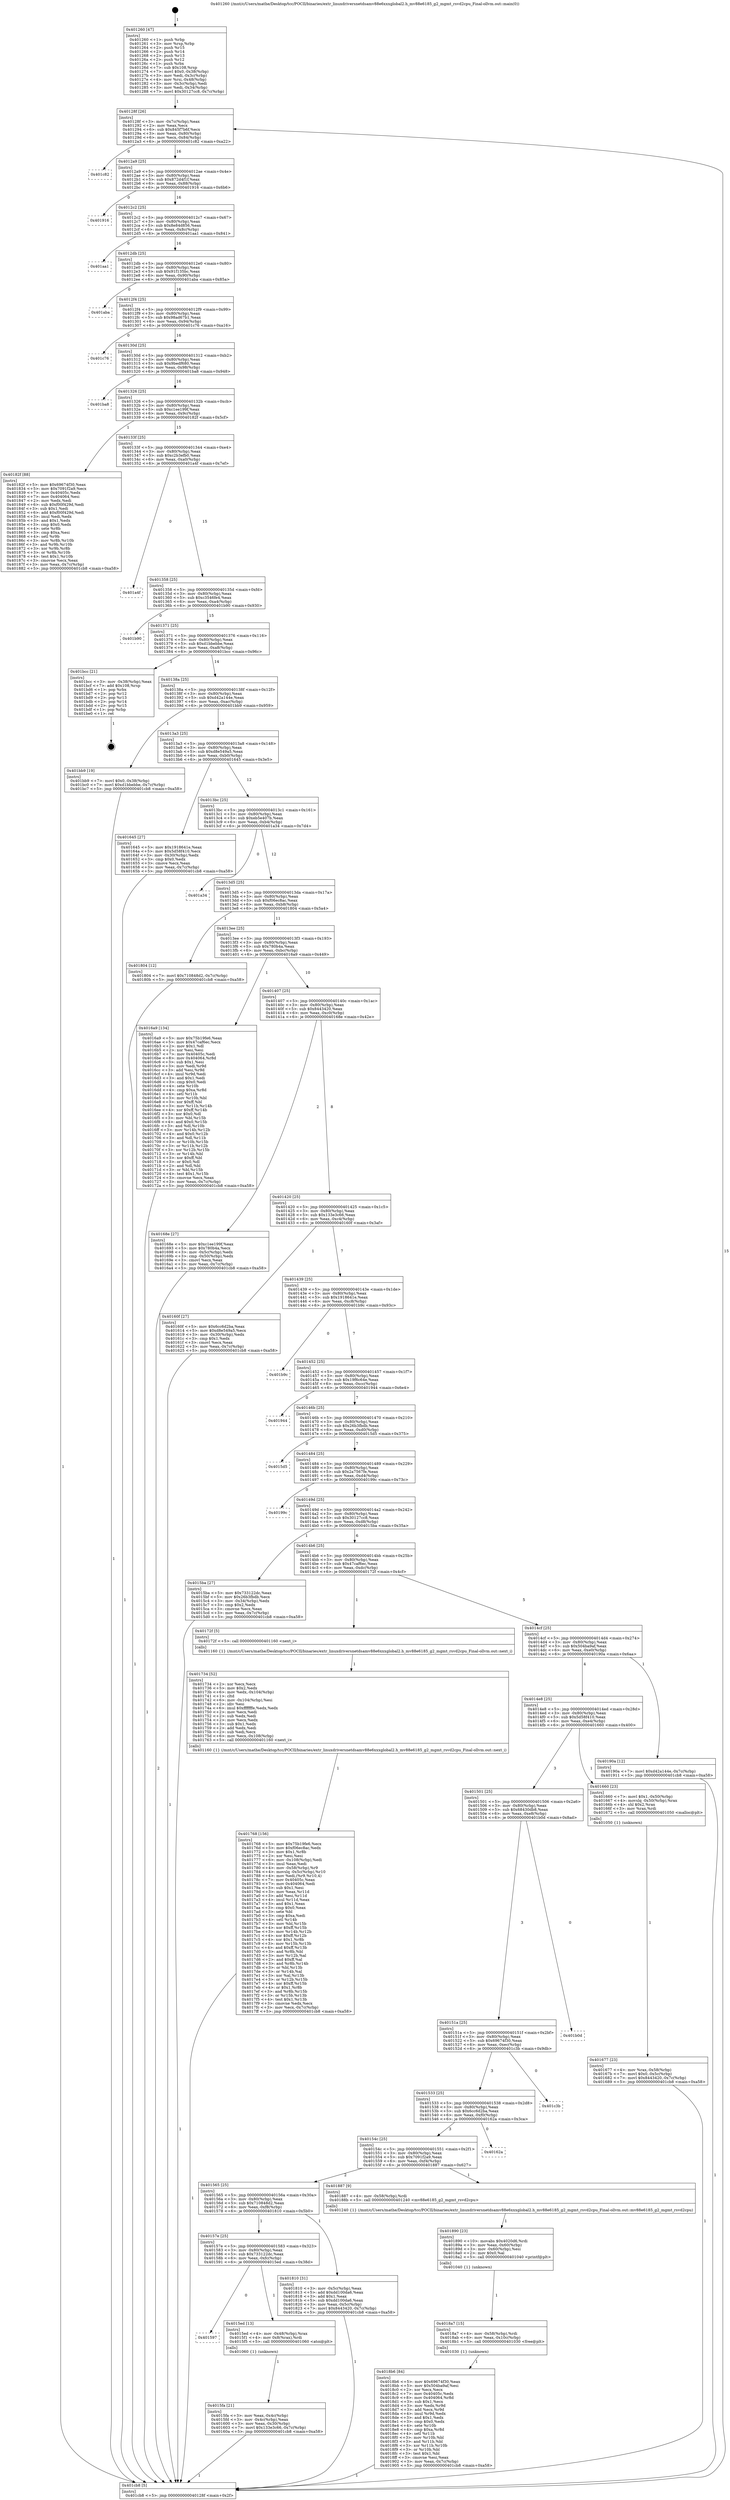 digraph "0x401260" {
  label = "0x401260 (/mnt/c/Users/mathe/Desktop/tcc/POCII/binaries/extr_linuxdriversnetdsamv88e6xxxglobal2.h_mv88e6185_g2_mgmt_rsvd2cpu_Final-ollvm.out::main(0))"
  labelloc = "t"
  node[shape=record]

  Entry [label="",width=0.3,height=0.3,shape=circle,fillcolor=black,style=filled]
  "0x40128f" [label="{
     0x40128f [26]\l
     | [instrs]\l
     &nbsp;&nbsp;0x40128f \<+3\>: mov -0x7c(%rbp),%eax\l
     &nbsp;&nbsp;0x401292 \<+2\>: mov %eax,%ecx\l
     &nbsp;&nbsp;0x401294 \<+6\>: sub $0x845f7b6f,%ecx\l
     &nbsp;&nbsp;0x40129a \<+3\>: mov %eax,-0x80(%rbp)\l
     &nbsp;&nbsp;0x40129d \<+6\>: mov %ecx,-0x84(%rbp)\l
     &nbsp;&nbsp;0x4012a3 \<+6\>: je 0000000000401c82 \<main+0xa22\>\l
  }"]
  "0x401c82" [label="{
     0x401c82\l
  }", style=dashed]
  "0x4012a9" [label="{
     0x4012a9 [25]\l
     | [instrs]\l
     &nbsp;&nbsp;0x4012a9 \<+5\>: jmp 00000000004012ae \<main+0x4e\>\l
     &nbsp;&nbsp;0x4012ae \<+3\>: mov -0x80(%rbp),%eax\l
     &nbsp;&nbsp;0x4012b1 \<+5\>: sub $0x872d4f1f,%eax\l
     &nbsp;&nbsp;0x4012b6 \<+6\>: mov %eax,-0x88(%rbp)\l
     &nbsp;&nbsp;0x4012bc \<+6\>: je 0000000000401916 \<main+0x6b6\>\l
  }"]
  Exit [label="",width=0.3,height=0.3,shape=circle,fillcolor=black,style=filled,peripheries=2]
  "0x401916" [label="{
     0x401916\l
  }", style=dashed]
  "0x4012c2" [label="{
     0x4012c2 [25]\l
     | [instrs]\l
     &nbsp;&nbsp;0x4012c2 \<+5\>: jmp 00000000004012c7 \<main+0x67\>\l
     &nbsp;&nbsp;0x4012c7 \<+3\>: mov -0x80(%rbp),%eax\l
     &nbsp;&nbsp;0x4012ca \<+5\>: sub $0x8e84d856,%eax\l
     &nbsp;&nbsp;0x4012cf \<+6\>: mov %eax,-0x8c(%rbp)\l
     &nbsp;&nbsp;0x4012d5 \<+6\>: je 0000000000401aa1 \<main+0x841\>\l
  }"]
  "0x4018b6" [label="{
     0x4018b6 [84]\l
     | [instrs]\l
     &nbsp;&nbsp;0x4018b6 \<+5\>: mov $0x69674f30,%eax\l
     &nbsp;&nbsp;0x4018bb \<+5\>: mov $0x504ba9af,%esi\l
     &nbsp;&nbsp;0x4018c0 \<+2\>: xor %ecx,%ecx\l
     &nbsp;&nbsp;0x4018c2 \<+7\>: mov 0x40405c,%edx\l
     &nbsp;&nbsp;0x4018c9 \<+8\>: mov 0x404064,%r8d\l
     &nbsp;&nbsp;0x4018d1 \<+3\>: sub $0x1,%ecx\l
     &nbsp;&nbsp;0x4018d4 \<+3\>: mov %edx,%r9d\l
     &nbsp;&nbsp;0x4018d7 \<+3\>: add %ecx,%r9d\l
     &nbsp;&nbsp;0x4018da \<+4\>: imul %r9d,%edx\l
     &nbsp;&nbsp;0x4018de \<+3\>: and $0x1,%edx\l
     &nbsp;&nbsp;0x4018e1 \<+3\>: cmp $0x0,%edx\l
     &nbsp;&nbsp;0x4018e4 \<+4\>: sete %r10b\l
     &nbsp;&nbsp;0x4018e8 \<+4\>: cmp $0xa,%r8d\l
     &nbsp;&nbsp;0x4018ec \<+4\>: setl %r11b\l
     &nbsp;&nbsp;0x4018f0 \<+3\>: mov %r10b,%bl\l
     &nbsp;&nbsp;0x4018f3 \<+3\>: and %r11b,%bl\l
     &nbsp;&nbsp;0x4018f6 \<+3\>: xor %r11b,%r10b\l
     &nbsp;&nbsp;0x4018f9 \<+3\>: or %r10b,%bl\l
     &nbsp;&nbsp;0x4018fc \<+3\>: test $0x1,%bl\l
     &nbsp;&nbsp;0x4018ff \<+3\>: cmovne %esi,%eax\l
     &nbsp;&nbsp;0x401902 \<+3\>: mov %eax,-0x7c(%rbp)\l
     &nbsp;&nbsp;0x401905 \<+5\>: jmp 0000000000401cb8 \<main+0xa58\>\l
  }"]
  "0x401aa1" [label="{
     0x401aa1\l
  }", style=dashed]
  "0x4012db" [label="{
     0x4012db [25]\l
     | [instrs]\l
     &nbsp;&nbsp;0x4012db \<+5\>: jmp 00000000004012e0 \<main+0x80\>\l
     &nbsp;&nbsp;0x4012e0 \<+3\>: mov -0x80(%rbp),%eax\l
     &nbsp;&nbsp;0x4012e3 \<+5\>: sub $0x91f135bc,%eax\l
     &nbsp;&nbsp;0x4012e8 \<+6\>: mov %eax,-0x90(%rbp)\l
     &nbsp;&nbsp;0x4012ee \<+6\>: je 0000000000401aba \<main+0x85a\>\l
  }"]
  "0x4018a7" [label="{
     0x4018a7 [15]\l
     | [instrs]\l
     &nbsp;&nbsp;0x4018a7 \<+4\>: mov -0x58(%rbp),%rdi\l
     &nbsp;&nbsp;0x4018ab \<+6\>: mov %eax,-0x10c(%rbp)\l
     &nbsp;&nbsp;0x4018b1 \<+5\>: call 0000000000401030 \<free@plt\>\l
     | [calls]\l
     &nbsp;&nbsp;0x401030 \{1\} (unknown)\l
  }"]
  "0x401aba" [label="{
     0x401aba\l
  }", style=dashed]
  "0x4012f4" [label="{
     0x4012f4 [25]\l
     | [instrs]\l
     &nbsp;&nbsp;0x4012f4 \<+5\>: jmp 00000000004012f9 \<main+0x99\>\l
     &nbsp;&nbsp;0x4012f9 \<+3\>: mov -0x80(%rbp),%eax\l
     &nbsp;&nbsp;0x4012fc \<+5\>: sub $0x98ad67b1,%eax\l
     &nbsp;&nbsp;0x401301 \<+6\>: mov %eax,-0x94(%rbp)\l
     &nbsp;&nbsp;0x401307 \<+6\>: je 0000000000401c76 \<main+0xa16\>\l
  }"]
  "0x401890" [label="{
     0x401890 [23]\l
     | [instrs]\l
     &nbsp;&nbsp;0x401890 \<+10\>: movabs $0x4020d6,%rdi\l
     &nbsp;&nbsp;0x40189a \<+3\>: mov %eax,-0x60(%rbp)\l
     &nbsp;&nbsp;0x40189d \<+3\>: mov -0x60(%rbp),%esi\l
     &nbsp;&nbsp;0x4018a0 \<+2\>: mov $0x0,%al\l
     &nbsp;&nbsp;0x4018a2 \<+5\>: call 0000000000401040 \<printf@plt\>\l
     | [calls]\l
     &nbsp;&nbsp;0x401040 \{1\} (unknown)\l
  }"]
  "0x401c76" [label="{
     0x401c76\l
  }", style=dashed]
  "0x40130d" [label="{
     0x40130d [25]\l
     | [instrs]\l
     &nbsp;&nbsp;0x40130d \<+5\>: jmp 0000000000401312 \<main+0xb2\>\l
     &nbsp;&nbsp;0x401312 \<+3\>: mov -0x80(%rbp),%eax\l
     &nbsp;&nbsp;0x401315 \<+5\>: sub $0x9bedf680,%eax\l
     &nbsp;&nbsp;0x40131a \<+6\>: mov %eax,-0x98(%rbp)\l
     &nbsp;&nbsp;0x401320 \<+6\>: je 0000000000401ba8 \<main+0x948\>\l
  }"]
  "0x401768" [label="{
     0x401768 [156]\l
     | [instrs]\l
     &nbsp;&nbsp;0x401768 \<+5\>: mov $0x75b19fe6,%ecx\l
     &nbsp;&nbsp;0x40176d \<+5\>: mov $0xf06ec8ac,%edx\l
     &nbsp;&nbsp;0x401772 \<+3\>: mov $0x1,%r8b\l
     &nbsp;&nbsp;0x401775 \<+2\>: xor %esi,%esi\l
     &nbsp;&nbsp;0x401777 \<+6\>: mov -0x108(%rbp),%edi\l
     &nbsp;&nbsp;0x40177d \<+3\>: imul %eax,%edi\l
     &nbsp;&nbsp;0x401780 \<+4\>: mov -0x58(%rbp),%r9\l
     &nbsp;&nbsp;0x401784 \<+4\>: movslq -0x5c(%rbp),%r10\l
     &nbsp;&nbsp;0x401788 \<+4\>: mov %edi,(%r9,%r10,4)\l
     &nbsp;&nbsp;0x40178c \<+7\>: mov 0x40405c,%eax\l
     &nbsp;&nbsp;0x401793 \<+7\>: mov 0x404064,%edi\l
     &nbsp;&nbsp;0x40179a \<+3\>: sub $0x1,%esi\l
     &nbsp;&nbsp;0x40179d \<+3\>: mov %eax,%r11d\l
     &nbsp;&nbsp;0x4017a0 \<+3\>: add %esi,%r11d\l
     &nbsp;&nbsp;0x4017a3 \<+4\>: imul %r11d,%eax\l
     &nbsp;&nbsp;0x4017a7 \<+3\>: and $0x1,%eax\l
     &nbsp;&nbsp;0x4017aa \<+3\>: cmp $0x0,%eax\l
     &nbsp;&nbsp;0x4017ad \<+3\>: sete %bl\l
     &nbsp;&nbsp;0x4017b0 \<+3\>: cmp $0xa,%edi\l
     &nbsp;&nbsp;0x4017b3 \<+4\>: setl %r14b\l
     &nbsp;&nbsp;0x4017b7 \<+3\>: mov %bl,%r15b\l
     &nbsp;&nbsp;0x4017ba \<+4\>: xor $0xff,%r15b\l
     &nbsp;&nbsp;0x4017be \<+3\>: mov %r14b,%r12b\l
     &nbsp;&nbsp;0x4017c1 \<+4\>: xor $0xff,%r12b\l
     &nbsp;&nbsp;0x4017c5 \<+4\>: xor $0x1,%r8b\l
     &nbsp;&nbsp;0x4017c9 \<+3\>: mov %r15b,%r13b\l
     &nbsp;&nbsp;0x4017cc \<+4\>: and $0xff,%r13b\l
     &nbsp;&nbsp;0x4017d0 \<+3\>: and %r8b,%bl\l
     &nbsp;&nbsp;0x4017d3 \<+3\>: mov %r12b,%al\l
     &nbsp;&nbsp;0x4017d6 \<+2\>: and $0xff,%al\l
     &nbsp;&nbsp;0x4017d8 \<+3\>: and %r8b,%r14b\l
     &nbsp;&nbsp;0x4017db \<+3\>: or %bl,%r13b\l
     &nbsp;&nbsp;0x4017de \<+3\>: or %r14b,%al\l
     &nbsp;&nbsp;0x4017e1 \<+3\>: xor %al,%r13b\l
     &nbsp;&nbsp;0x4017e4 \<+3\>: or %r12b,%r15b\l
     &nbsp;&nbsp;0x4017e7 \<+4\>: xor $0xff,%r15b\l
     &nbsp;&nbsp;0x4017eb \<+4\>: or $0x1,%r8b\l
     &nbsp;&nbsp;0x4017ef \<+3\>: and %r8b,%r15b\l
     &nbsp;&nbsp;0x4017f2 \<+3\>: or %r15b,%r13b\l
     &nbsp;&nbsp;0x4017f5 \<+4\>: test $0x1,%r13b\l
     &nbsp;&nbsp;0x4017f9 \<+3\>: cmovne %edx,%ecx\l
     &nbsp;&nbsp;0x4017fc \<+3\>: mov %ecx,-0x7c(%rbp)\l
     &nbsp;&nbsp;0x4017ff \<+5\>: jmp 0000000000401cb8 \<main+0xa58\>\l
  }"]
  "0x401ba8" [label="{
     0x401ba8\l
  }", style=dashed]
  "0x401326" [label="{
     0x401326 [25]\l
     | [instrs]\l
     &nbsp;&nbsp;0x401326 \<+5\>: jmp 000000000040132b \<main+0xcb\>\l
     &nbsp;&nbsp;0x40132b \<+3\>: mov -0x80(%rbp),%eax\l
     &nbsp;&nbsp;0x40132e \<+5\>: sub $0xc1ee199f,%eax\l
     &nbsp;&nbsp;0x401333 \<+6\>: mov %eax,-0x9c(%rbp)\l
     &nbsp;&nbsp;0x401339 \<+6\>: je 000000000040182f \<main+0x5cf\>\l
  }"]
  "0x401734" [label="{
     0x401734 [52]\l
     | [instrs]\l
     &nbsp;&nbsp;0x401734 \<+2\>: xor %ecx,%ecx\l
     &nbsp;&nbsp;0x401736 \<+5\>: mov $0x2,%edx\l
     &nbsp;&nbsp;0x40173b \<+6\>: mov %edx,-0x104(%rbp)\l
     &nbsp;&nbsp;0x401741 \<+1\>: cltd\l
     &nbsp;&nbsp;0x401742 \<+6\>: mov -0x104(%rbp),%esi\l
     &nbsp;&nbsp;0x401748 \<+2\>: idiv %esi\l
     &nbsp;&nbsp;0x40174a \<+6\>: imul $0xfffffffe,%edx,%edx\l
     &nbsp;&nbsp;0x401750 \<+2\>: mov %ecx,%edi\l
     &nbsp;&nbsp;0x401752 \<+2\>: sub %edx,%edi\l
     &nbsp;&nbsp;0x401754 \<+2\>: mov %ecx,%edx\l
     &nbsp;&nbsp;0x401756 \<+3\>: sub $0x1,%edx\l
     &nbsp;&nbsp;0x401759 \<+2\>: add %edx,%edi\l
     &nbsp;&nbsp;0x40175b \<+2\>: sub %edi,%ecx\l
     &nbsp;&nbsp;0x40175d \<+6\>: mov %ecx,-0x108(%rbp)\l
     &nbsp;&nbsp;0x401763 \<+5\>: call 0000000000401160 \<next_i\>\l
     | [calls]\l
     &nbsp;&nbsp;0x401160 \{1\} (/mnt/c/Users/mathe/Desktop/tcc/POCII/binaries/extr_linuxdriversnetdsamv88e6xxxglobal2.h_mv88e6185_g2_mgmt_rsvd2cpu_Final-ollvm.out::next_i)\l
  }"]
  "0x40182f" [label="{
     0x40182f [88]\l
     | [instrs]\l
     &nbsp;&nbsp;0x40182f \<+5\>: mov $0x69674f30,%eax\l
     &nbsp;&nbsp;0x401834 \<+5\>: mov $0x7091f2a9,%ecx\l
     &nbsp;&nbsp;0x401839 \<+7\>: mov 0x40405c,%edx\l
     &nbsp;&nbsp;0x401840 \<+7\>: mov 0x404064,%esi\l
     &nbsp;&nbsp;0x401847 \<+2\>: mov %edx,%edi\l
     &nbsp;&nbsp;0x401849 \<+6\>: sub $0xf00f429d,%edi\l
     &nbsp;&nbsp;0x40184f \<+3\>: sub $0x1,%edi\l
     &nbsp;&nbsp;0x401852 \<+6\>: add $0xf00f429d,%edi\l
     &nbsp;&nbsp;0x401858 \<+3\>: imul %edi,%edx\l
     &nbsp;&nbsp;0x40185b \<+3\>: and $0x1,%edx\l
     &nbsp;&nbsp;0x40185e \<+3\>: cmp $0x0,%edx\l
     &nbsp;&nbsp;0x401861 \<+4\>: sete %r8b\l
     &nbsp;&nbsp;0x401865 \<+3\>: cmp $0xa,%esi\l
     &nbsp;&nbsp;0x401868 \<+4\>: setl %r9b\l
     &nbsp;&nbsp;0x40186c \<+3\>: mov %r8b,%r10b\l
     &nbsp;&nbsp;0x40186f \<+3\>: and %r9b,%r10b\l
     &nbsp;&nbsp;0x401872 \<+3\>: xor %r9b,%r8b\l
     &nbsp;&nbsp;0x401875 \<+3\>: or %r8b,%r10b\l
     &nbsp;&nbsp;0x401878 \<+4\>: test $0x1,%r10b\l
     &nbsp;&nbsp;0x40187c \<+3\>: cmovne %ecx,%eax\l
     &nbsp;&nbsp;0x40187f \<+3\>: mov %eax,-0x7c(%rbp)\l
     &nbsp;&nbsp;0x401882 \<+5\>: jmp 0000000000401cb8 \<main+0xa58\>\l
  }"]
  "0x40133f" [label="{
     0x40133f [25]\l
     | [instrs]\l
     &nbsp;&nbsp;0x40133f \<+5\>: jmp 0000000000401344 \<main+0xe4\>\l
     &nbsp;&nbsp;0x401344 \<+3\>: mov -0x80(%rbp),%eax\l
     &nbsp;&nbsp;0x401347 \<+5\>: sub $0xc2b3efb0,%eax\l
     &nbsp;&nbsp;0x40134c \<+6\>: mov %eax,-0xa0(%rbp)\l
     &nbsp;&nbsp;0x401352 \<+6\>: je 0000000000401a4f \<main+0x7ef\>\l
  }"]
  "0x401677" [label="{
     0x401677 [23]\l
     | [instrs]\l
     &nbsp;&nbsp;0x401677 \<+4\>: mov %rax,-0x58(%rbp)\l
     &nbsp;&nbsp;0x40167b \<+7\>: movl $0x0,-0x5c(%rbp)\l
     &nbsp;&nbsp;0x401682 \<+7\>: movl $0x8443420,-0x7c(%rbp)\l
     &nbsp;&nbsp;0x401689 \<+5\>: jmp 0000000000401cb8 \<main+0xa58\>\l
  }"]
  "0x401a4f" [label="{
     0x401a4f\l
  }", style=dashed]
  "0x401358" [label="{
     0x401358 [25]\l
     | [instrs]\l
     &nbsp;&nbsp;0x401358 \<+5\>: jmp 000000000040135d \<main+0xfd\>\l
     &nbsp;&nbsp;0x40135d \<+3\>: mov -0x80(%rbp),%eax\l
     &nbsp;&nbsp;0x401360 \<+5\>: sub $0xc3546fe4,%eax\l
     &nbsp;&nbsp;0x401365 \<+6\>: mov %eax,-0xa4(%rbp)\l
     &nbsp;&nbsp;0x40136b \<+6\>: je 0000000000401b90 \<main+0x930\>\l
  }"]
  "0x4015fa" [label="{
     0x4015fa [21]\l
     | [instrs]\l
     &nbsp;&nbsp;0x4015fa \<+3\>: mov %eax,-0x4c(%rbp)\l
     &nbsp;&nbsp;0x4015fd \<+3\>: mov -0x4c(%rbp),%eax\l
     &nbsp;&nbsp;0x401600 \<+3\>: mov %eax,-0x30(%rbp)\l
     &nbsp;&nbsp;0x401603 \<+7\>: movl $0x133e3c66,-0x7c(%rbp)\l
     &nbsp;&nbsp;0x40160a \<+5\>: jmp 0000000000401cb8 \<main+0xa58\>\l
  }"]
  "0x401b90" [label="{
     0x401b90\l
  }", style=dashed]
  "0x401371" [label="{
     0x401371 [25]\l
     | [instrs]\l
     &nbsp;&nbsp;0x401371 \<+5\>: jmp 0000000000401376 \<main+0x116\>\l
     &nbsp;&nbsp;0x401376 \<+3\>: mov -0x80(%rbp),%eax\l
     &nbsp;&nbsp;0x401379 \<+5\>: sub $0xd1bbebbe,%eax\l
     &nbsp;&nbsp;0x40137e \<+6\>: mov %eax,-0xa8(%rbp)\l
     &nbsp;&nbsp;0x401384 \<+6\>: je 0000000000401bcc \<main+0x96c\>\l
  }"]
  "0x401597" [label="{
     0x401597\l
  }", style=dashed]
  "0x401bcc" [label="{
     0x401bcc [21]\l
     | [instrs]\l
     &nbsp;&nbsp;0x401bcc \<+3\>: mov -0x38(%rbp),%eax\l
     &nbsp;&nbsp;0x401bcf \<+7\>: add $0x108,%rsp\l
     &nbsp;&nbsp;0x401bd6 \<+1\>: pop %rbx\l
     &nbsp;&nbsp;0x401bd7 \<+2\>: pop %r12\l
     &nbsp;&nbsp;0x401bd9 \<+2\>: pop %r13\l
     &nbsp;&nbsp;0x401bdb \<+2\>: pop %r14\l
     &nbsp;&nbsp;0x401bdd \<+2\>: pop %r15\l
     &nbsp;&nbsp;0x401bdf \<+1\>: pop %rbp\l
     &nbsp;&nbsp;0x401be0 \<+1\>: ret\l
  }"]
  "0x40138a" [label="{
     0x40138a [25]\l
     | [instrs]\l
     &nbsp;&nbsp;0x40138a \<+5\>: jmp 000000000040138f \<main+0x12f\>\l
     &nbsp;&nbsp;0x40138f \<+3\>: mov -0x80(%rbp),%eax\l
     &nbsp;&nbsp;0x401392 \<+5\>: sub $0xd42a144e,%eax\l
     &nbsp;&nbsp;0x401397 \<+6\>: mov %eax,-0xac(%rbp)\l
     &nbsp;&nbsp;0x40139d \<+6\>: je 0000000000401bb9 \<main+0x959\>\l
  }"]
  "0x4015ed" [label="{
     0x4015ed [13]\l
     | [instrs]\l
     &nbsp;&nbsp;0x4015ed \<+4\>: mov -0x48(%rbp),%rax\l
     &nbsp;&nbsp;0x4015f1 \<+4\>: mov 0x8(%rax),%rdi\l
     &nbsp;&nbsp;0x4015f5 \<+5\>: call 0000000000401060 \<atoi@plt\>\l
     | [calls]\l
     &nbsp;&nbsp;0x401060 \{1\} (unknown)\l
  }"]
  "0x401bb9" [label="{
     0x401bb9 [19]\l
     | [instrs]\l
     &nbsp;&nbsp;0x401bb9 \<+7\>: movl $0x0,-0x38(%rbp)\l
     &nbsp;&nbsp;0x401bc0 \<+7\>: movl $0xd1bbebbe,-0x7c(%rbp)\l
     &nbsp;&nbsp;0x401bc7 \<+5\>: jmp 0000000000401cb8 \<main+0xa58\>\l
  }"]
  "0x4013a3" [label="{
     0x4013a3 [25]\l
     | [instrs]\l
     &nbsp;&nbsp;0x4013a3 \<+5\>: jmp 00000000004013a8 \<main+0x148\>\l
     &nbsp;&nbsp;0x4013a8 \<+3\>: mov -0x80(%rbp),%eax\l
     &nbsp;&nbsp;0x4013ab \<+5\>: sub $0xd8e549a5,%eax\l
     &nbsp;&nbsp;0x4013b0 \<+6\>: mov %eax,-0xb0(%rbp)\l
     &nbsp;&nbsp;0x4013b6 \<+6\>: je 0000000000401645 \<main+0x3e5\>\l
  }"]
  "0x40157e" [label="{
     0x40157e [25]\l
     | [instrs]\l
     &nbsp;&nbsp;0x40157e \<+5\>: jmp 0000000000401583 \<main+0x323\>\l
     &nbsp;&nbsp;0x401583 \<+3\>: mov -0x80(%rbp),%eax\l
     &nbsp;&nbsp;0x401586 \<+5\>: sub $0x733122dc,%eax\l
     &nbsp;&nbsp;0x40158b \<+6\>: mov %eax,-0xfc(%rbp)\l
     &nbsp;&nbsp;0x401591 \<+6\>: je 00000000004015ed \<main+0x38d\>\l
  }"]
  "0x401645" [label="{
     0x401645 [27]\l
     | [instrs]\l
     &nbsp;&nbsp;0x401645 \<+5\>: mov $0x1918641e,%eax\l
     &nbsp;&nbsp;0x40164a \<+5\>: mov $0x5d58f410,%ecx\l
     &nbsp;&nbsp;0x40164f \<+3\>: mov -0x30(%rbp),%edx\l
     &nbsp;&nbsp;0x401652 \<+3\>: cmp $0x0,%edx\l
     &nbsp;&nbsp;0x401655 \<+3\>: cmove %ecx,%eax\l
     &nbsp;&nbsp;0x401658 \<+3\>: mov %eax,-0x7c(%rbp)\l
     &nbsp;&nbsp;0x40165b \<+5\>: jmp 0000000000401cb8 \<main+0xa58\>\l
  }"]
  "0x4013bc" [label="{
     0x4013bc [25]\l
     | [instrs]\l
     &nbsp;&nbsp;0x4013bc \<+5\>: jmp 00000000004013c1 \<main+0x161\>\l
     &nbsp;&nbsp;0x4013c1 \<+3\>: mov -0x80(%rbp),%eax\l
     &nbsp;&nbsp;0x4013c4 \<+5\>: sub $0xeb5e407b,%eax\l
     &nbsp;&nbsp;0x4013c9 \<+6\>: mov %eax,-0xb4(%rbp)\l
     &nbsp;&nbsp;0x4013cf \<+6\>: je 0000000000401a34 \<main+0x7d4\>\l
  }"]
  "0x401810" [label="{
     0x401810 [31]\l
     | [instrs]\l
     &nbsp;&nbsp;0x401810 \<+3\>: mov -0x5c(%rbp),%eax\l
     &nbsp;&nbsp;0x401813 \<+5\>: add $0xdd100da6,%eax\l
     &nbsp;&nbsp;0x401818 \<+3\>: add $0x1,%eax\l
     &nbsp;&nbsp;0x40181b \<+5\>: sub $0xdd100da6,%eax\l
     &nbsp;&nbsp;0x401820 \<+3\>: mov %eax,-0x5c(%rbp)\l
     &nbsp;&nbsp;0x401823 \<+7\>: movl $0x8443420,-0x7c(%rbp)\l
     &nbsp;&nbsp;0x40182a \<+5\>: jmp 0000000000401cb8 \<main+0xa58\>\l
  }"]
  "0x401a34" [label="{
     0x401a34\l
  }", style=dashed]
  "0x4013d5" [label="{
     0x4013d5 [25]\l
     | [instrs]\l
     &nbsp;&nbsp;0x4013d5 \<+5\>: jmp 00000000004013da \<main+0x17a\>\l
     &nbsp;&nbsp;0x4013da \<+3\>: mov -0x80(%rbp),%eax\l
     &nbsp;&nbsp;0x4013dd \<+5\>: sub $0xf06ec8ac,%eax\l
     &nbsp;&nbsp;0x4013e2 \<+6\>: mov %eax,-0xb8(%rbp)\l
     &nbsp;&nbsp;0x4013e8 \<+6\>: je 0000000000401804 \<main+0x5a4\>\l
  }"]
  "0x401565" [label="{
     0x401565 [25]\l
     | [instrs]\l
     &nbsp;&nbsp;0x401565 \<+5\>: jmp 000000000040156a \<main+0x30a\>\l
     &nbsp;&nbsp;0x40156a \<+3\>: mov -0x80(%rbp),%eax\l
     &nbsp;&nbsp;0x40156d \<+5\>: sub $0x710848d2,%eax\l
     &nbsp;&nbsp;0x401572 \<+6\>: mov %eax,-0xf8(%rbp)\l
     &nbsp;&nbsp;0x401578 \<+6\>: je 0000000000401810 \<main+0x5b0\>\l
  }"]
  "0x401804" [label="{
     0x401804 [12]\l
     | [instrs]\l
     &nbsp;&nbsp;0x401804 \<+7\>: movl $0x710848d2,-0x7c(%rbp)\l
     &nbsp;&nbsp;0x40180b \<+5\>: jmp 0000000000401cb8 \<main+0xa58\>\l
  }"]
  "0x4013ee" [label="{
     0x4013ee [25]\l
     | [instrs]\l
     &nbsp;&nbsp;0x4013ee \<+5\>: jmp 00000000004013f3 \<main+0x193\>\l
     &nbsp;&nbsp;0x4013f3 \<+3\>: mov -0x80(%rbp),%eax\l
     &nbsp;&nbsp;0x4013f6 \<+5\>: sub $0x780b4a,%eax\l
     &nbsp;&nbsp;0x4013fb \<+6\>: mov %eax,-0xbc(%rbp)\l
     &nbsp;&nbsp;0x401401 \<+6\>: je 00000000004016a9 \<main+0x449\>\l
  }"]
  "0x401887" [label="{
     0x401887 [9]\l
     | [instrs]\l
     &nbsp;&nbsp;0x401887 \<+4\>: mov -0x58(%rbp),%rdi\l
     &nbsp;&nbsp;0x40188b \<+5\>: call 0000000000401240 \<mv88e6185_g2_mgmt_rsvd2cpu\>\l
     | [calls]\l
     &nbsp;&nbsp;0x401240 \{1\} (/mnt/c/Users/mathe/Desktop/tcc/POCII/binaries/extr_linuxdriversnetdsamv88e6xxxglobal2.h_mv88e6185_g2_mgmt_rsvd2cpu_Final-ollvm.out::mv88e6185_g2_mgmt_rsvd2cpu)\l
  }"]
  "0x4016a9" [label="{
     0x4016a9 [134]\l
     | [instrs]\l
     &nbsp;&nbsp;0x4016a9 \<+5\>: mov $0x75b19fe6,%eax\l
     &nbsp;&nbsp;0x4016ae \<+5\>: mov $0x47caf6ec,%ecx\l
     &nbsp;&nbsp;0x4016b3 \<+2\>: mov $0x1,%dl\l
     &nbsp;&nbsp;0x4016b5 \<+2\>: xor %esi,%esi\l
     &nbsp;&nbsp;0x4016b7 \<+7\>: mov 0x40405c,%edi\l
     &nbsp;&nbsp;0x4016be \<+8\>: mov 0x404064,%r8d\l
     &nbsp;&nbsp;0x4016c6 \<+3\>: sub $0x1,%esi\l
     &nbsp;&nbsp;0x4016c9 \<+3\>: mov %edi,%r9d\l
     &nbsp;&nbsp;0x4016cc \<+3\>: add %esi,%r9d\l
     &nbsp;&nbsp;0x4016cf \<+4\>: imul %r9d,%edi\l
     &nbsp;&nbsp;0x4016d3 \<+3\>: and $0x1,%edi\l
     &nbsp;&nbsp;0x4016d6 \<+3\>: cmp $0x0,%edi\l
     &nbsp;&nbsp;0x4016d9 \<+4\>: sete %r10b\l
     &nbsp;&nbsp;0x4016dd \<+4\>: cmp $0xa,%r8d\l
     &nbsp;&nbsp;0x4016e1 \<+4\>: setl %r11b\l
     &nbsp;&nbsp;0x4016e5 \<+3\>: mov %r10b,%bl\l
     &nbsp;&nbsp;0x4016e8 \<+3\>: xor $0xff,%bl\l
     &nbsp;&nbsp;0x4016eb \<+3\>: mov %r11b,%r14b\l
     &nbsp;&nbsp;0x4016ee \<+4\>: xor $0xff,%r14b\l
     &nbsp;&nbsp;0x4016f2 \<+3\>: xor $0x0,%dl\l
     &nbsp;&nbsp;0x4016f5 \<+3\>: mov %bl,%r15b\l
     &nbsp;&nbsp;0x4016f8 \<+4\>: and $0x0,%r15b\l
     &nbsp;&nbsp;0x4016fc \<+3\>: and %dl,%r10b\l
     &nbsp;&nbsp;0x4016ff \<+3\>: mov %r14b,%r12b\l
     &nbsp;&nbsp;0x401702 \<+4\>: and $0x0,%r12b\l
     &nbsp;&nbsp;0x401706 \<+3\>: and %dl,%r11b\l
     &nbsp;&nbsp;0x401709 \<+3\>: or %r10b,%r15b\l
     &nbsp;&nbsp;0x40170c \<+3\>: or %r11b,%r12b\l
     &nbsp;&nbsp;0x40170f \<+3\>: xor %r12b,%r15b\l
     &nbsp;&nbsp;0x401712 \<+3\>: or %r14b,%bl\l
     &nbsp;&nbsp;0x401715 \<+3\>: xor $0xff,%bl\l
     &nbsp;&nbsp;0x401718 \<+3\>: or $0x0,%dl\l
     &nbsp;&nbsp;0x40171b \<+2\>: and %dl,%bl\l
     &nbsp;&nbsp;0x40171d \<+3\>: or %bl,%r15b\l
     &nbsp;&nbsp;0x401720 \<+4\>: test $0x1,%r15b\l
     &nbsp;&nbsp;0x401724 \<+3\>: cmovne %ecx,%eax\l
     &nbsp;&nbsp;0x401727 \<+3\>: mov %eax,-0x7c(%rbp)\l
     &nbsp;&nbsp;0x40172a \<+5\>: jmp 0000000000401cb8 \<main+0xa58\>\l
  }"]
  "0x401407" [label="{
     0x401407 [25]\l
     | [instrs]\l
     &nbsp;&nbsp;0x401407 \<+5\>: jmp 000000000040140c \<main+0x1ac\>\l
     &nbsp;&nbsp;0x40140c \<+3\>: mov -0x80(%rbp),%eax\l
     &nbsp;&nbsp;0x40140f \<+5\>: sub $0x8443420,%eax\l
     &nbsp;&nbsp;0x401414 \<+6\>: mov %eax,-0xc0(%rbp)\l
     &nbsp;&nbsp;0x40141a \<+6\>: je 000000000040168e \<main+0x42e\>\l
  }"]
  "0x40154c" [label="{
     0x40154c [25]\l
     | [instrs]\l
     &nbsp;&nbsp;0x40154c \<+5\>: jmp 0000000000401551 \<main+0x2f1\>\l
     &nbsp;&nbsp;0x401551 \<+3\>: mov -0x80(%rbp),%eax\l
     &nbsp;&nbsp;0x401554 \<+5\>: sub $0x7091f2a9,%eax\l
     &nbsp;&nbsp;0x401559 \<+6\>: mov %eax,-0xf4(%rbp)\l
     &nbsp;&nbsp;0x40155f \<+6\>: je 0000000000401887 \<main+0x627\>\l
  }"]
  "0x40168e" [label="{
     0x40168e [27]\l
     | [instrs]\l
     &nbsp;&nbsp;0x40168e \<+5\>: mov $0xc1ee199f,%eax\l
     &nbsp;&nbsp;0x401693 \<+5\>: mov $0x780b4a,%ecx\l
     &nbsp;&nbsp;0x401698 \<+3\>: mov -0x5c(%rbp),%edx\l
     &nbsp;&nbsp;0x40169b \<+3\>: cmp -0x50(%rbp),%edx\l
     &nbsp;&nbsp;0x40169e \<+3\>: cmovl %ecx,%eax\l
     &nbsp;&nbsp;0x4016a1 \<+3\>: mov %eax,-0x7c(%rbp)\l
     &nbsp;&nbsp;0x4016a4 \<+5\>: jmp 0000000000401cb8 \<main+0xa58\>\l
  }"]
  "0x401420" [label="{
     0x401420 [25]\l
     | [instrs]\l
     &nbsp;&nbsp;0x401420 \<+5\>: jmp 0000000000401425 \<main+0x1c5\>\l
     &nbsp;&nbsp;0x401425 \<+3\>: mov -0x80(%rbp),%eax\l
     &nbsp;&nbsp;0x401428 \<+5\>: sub $0x133e3c66,%eax\l
     &nbsp;&nbsp;0x40142d \<+6\>: mov %eax,-0xc4(%rbp)\l
     &nbsp;&nbsp;0x401433 \<+6\>: je 000000000040160f \<main+0x3af\>\l
  }"]
  "0x40162a" [label="{
     0x40162a\l
  }", style=dashed]
  "0x40160f" [label="{
     0x40160f [27]\l
     | [instrs]\l
     &nbsp;&nbsp;0x40160f \<+5\>: mov $0x6cc6d2ba,%eax\l
     &nbsp;&nbsp;0x401614 \<+5\>: mov $0xd8e549a5,%ecx\l
     &nbsp;&nbsp;0x401619 \<+3\>: mov -0x30(%rbp),%edx\l
     &nbsp;&nbsp;0x40161c \<+3\>: cmp $0x1,%edx\l
     &nbsp;&nbsp;0x40161f \<+3\>: cmovl %ecx,%eax\l
     &nbsp;&nbsp;0x401622 \<+3\>: mov %eax,-0x7c(%rbp)\l
     &nbsp;&nbsp;0x401625 \<+5\>: jmp 0000000000401cb8 \<main+0xa58\>\l
  }"]
  "0x401439" [label="{
     0x401439 [25]\l
     | [instrs]\l
     &nbsp;&nbsp;0x401439 \<+5\>: jmp 000000000040143e \<main+0x1de\>\l
     &nbsp;&nbsp;0x40143e \<+3\>: mov -0x80(%rbp),%eax\l
     &nbsp;&nbsp;0x401441 \<+5\>: sub $0x1918641e,%eax\l
     &nbsp;&nbsp;0x401446 \<+6\>: mov %eax,-0xc8(%rbp)\l
     &nbsp;&nbsp;0x40144c \<+6\>: je 0000000000401b9c \<main+0x93c\>\l
  }"]
  "0x401533" [label="{
     0x401533 [25]\l
     | [instrs]\l
     &nbsp;&nbsp;0x401533 \<+5\>: jmp 0000000000401538 \<main+0x2d8\>\l
     &nbsp;&nbsp;0x401538 \<+3\>: mov -0x80(%rbp),%eax\l
     &nbsp;&nbsp;0x40153b \<+5\>: sub $0x6cc6d2ba,%eax\l
     &nbsp;&nbsp;0x401540 \<+6\>: mov %eax,-0xf0(%rbp)\l
     &nbsp;&nbsp;0x401546 \<+6\>: je 000000000040162a \<main+0x3ca\>\l
  }"]
  "0x401b9c" [label="{
     0x401b9c\l
  }", style=dashed]
  "0x401452" [label="{
     0x401452 [25]\l
     | [instrs]\l
     &nbsp;&nbsp;0x401452 \<+5\>: jmp 0000000000401457 \<main+0x1f7\>\l
     &nbsp;&nbsp;0x401457 \<+3\>: mov -0x80(%rbp),%eax\l
     &nbsp;&nbsp;0x40145a \<+5\>: sub $0x19f6c64e,%eax\l
     &nbsp;&nbsp;0x40145f \<+6\>: mov %eax,-0xcc(%rbp)\l
     &nbsp;&nbsp;0x401465 \<+6\>: je 0000000000401944 \<main+0x6e4\>\l
  }"]
  "0x401c3b" [label="{
     0x401c3b\l
  }", style=dashed]
  "0x401944" [label="{
     0x401944\l
  }", style=dashed]
  "0x40146b" [label="{
     0x40146b [25]\l
     | [instrs]\l
     &nbsp;&nbsp;0x40146b \<+5\>: jmp 0000000000401470 \<main+0x210\>\l
     &nbsp;&nbsp;0x401470 \<+3\>: mov -0x80(%rbp),%eax\l
     &nbsp;&nbsp;0x401473 \<+5\>: sub $0x26b3fbdb,%eax\l
     &nbsp;&nbsp;0x401478 \<+6\>: mov %eax,-0xd0(%rbp)\l
     &nbsp;&nbsp;0x40147e \<+6\>: je 00000000004015d5 \<main+0x375\>\l
  }"]
  "0x40151a" [label="{
     0x40151a [25]\l
     | [instrs]\l
     &nbsp;&nbsp;0x40151a \<+5\>: jmp 000000000040151f \<main+0x2bf\>\l
     &nbsp;&nbsp;0x40151f \<+3\>: mov -0x80(%rbp),%eax\l
     &nbsp;&nbsp;0x401522 \<+5\>: sub $0x69674f30,%eax\l
     &nbsp;&nbsp;0x401527 \<+6\>: mov %eax,-0xec(%rbp)\l
     &nbsp;&nbsp;0x40152d \<+6\>: je 0000000000401c3b \<main+0x9db\>\l
  }"]
  "0x4015d5" [label="{
     0x4015d5\l
  }", style=dashed]
  "0x401484" [label="{
     0x401484 [25]\l
     | [instrs]\l
     &nbsp;&nbsp;0x401484 \<+5\>: jmp 0000000000401489 \<main+0x229\>\l
     &nbsp;&nbsp;0x401489 \<+3\>: mov -0x80(%rbp),%eax\l
     &nbsp;&nbsp;0x40148c \<+5\>: sub $0x2a7567fe,%eax\l
     &nbsp;&nbsp;0x401491 \<+6\>: mov %eax,-0xd4(%rbp)\l
     &nbsp;&nbsp;0x401497 \<+6\>: je 000000000040199c \<main+0x73c\>\l
  }"]
  "0x401b0d" [label="{
     0x401b0d\l
  }", style=dashed]
  "0x40199c" [label="{
     0x40199c\l
  }", style=dashed]
  "0x40149d" [label="{
     0x40149d [25]\l
     | [instrs]\l
     &nbsp;&nbsp;0x40149d \<+5\>: jmp 00000000004014a2 \<main+0x242\>\l
     &nbsp;&nbsp;0x4014a2 \<+3\>: mov -0x80(%rbp),%eax\l
     &nbsp;&nbsp;0x4014a5 \<+5\>: sub $0x30127cc8,%eax\l
     &nbsp;&nbsp;0x4014aa \<+6\>: mov %eax,-0xd8(%rbp)\l
     &nbsp;&nbsp;0x4014b0 \<+6\>: je 00000000004015ba \<main+0x35a\>\l
  }"]
  "0x401501" [label="{
     0x401501 [25]\l
     | [instrs]\l
     &nbsp;&nbsp;0x401501 \<+5\>: jmp 0000000000401506 \<main+0x2a6\>\l
     &nbsp;&nbsp;0x401506 \<+3\>: mov -0x80(%rbp),%eax\l
     &nbsp;&nbsp;0x401509 \<+5\>: sub $0x68430db8,%eax\l
     &nbsp;&nbsp;0x40150e \<+6\>: mov %eax,-0xe8(%rbp)\l
     &nbsp;&nbsp;0x401514 \<+6\>: je 0000000000401b0d \<main+0x8ad\>\l
  }"]
  "0x4015ba" [label="{
     0x4015ba [27]\l
     | [instrs]\l
     &nbsp;&nbsp;0x4015ba \<+5\>: mov $0x733122dc,%eax\l
     &nbsp;&nbsp;0x4015bf \<+5\>: mov $0x26b3fbdb,%ecx\l
     &nbsp;&nbsp;0x4015c4 \<+3\>: mov -0x34(%rbp),%edx\l
     &nbsp;&nbsp;0x4015c7 \<+3\>: cmp $0x2,%edx\l
     &nbsp;&nbsp;0x4015ca \<+3\>: cmovne %ecx,%eax\l
     &nbsp;&nbsp;0x4015cd \<+3\>: mov %eax,-0x7c(%rbp)\l
     &nbsp;&nbsp;0x4015d0 \<+5\>: jmp 0000000000401cb8 \<main+0xa58\>\l
  }"]
  "0x4014b6" [label="{
     0x4014b6 [25]\l
     | [instrs]\l
     &nbsp;&nbsp;0x4014b6 \<+5\>: jmp 00000000004014bb \<main+0x25b\>\l
     &nbsp;&nbsp;0x4014bb \<+3\>: mov -0x80(%rbp),%eax\l
     &nbsp;&nbsp;0x4014be \<+5\>: sub $0x47caf6ec,%eax\l
     &nbsp;&nbsp;0x4014c3 \<+6\>: mov %eax,-0xdc(%rbp)\l
     &nbsp;&nbsp;0x4014c9 \<+6\>: je 000000000040172f \<main+0x4cf\>\l
  }"]
  "0x401cb8" [label="{
     0x401cb8 [5]\l
     | [instrs]\l
     &nbsp;&nbsp;0x401cb8 \<+5\>: jmp 000000000040128f \<main+0x2f\>\l
  }"]
  "0x401260" [label="{
     0x401260 [47]\l
     | [instrs]\l
     &nbsp;&nbsp;0x401260 \<+1\>: push %rbp\l
     &nbsp;&nbsp;0x401261 \<+3\>: mov %rsp,%rbp\l
     &nbsp;&nbsp;0x401264 \<+2\>: push %r15\l
     &nbsp;&nbsp;0x401266 \<+2\>: push %r14\l
     &nbsp;&nbsp;0x401268 \<+2\>: push %r13\l
     &nbsp;&nbsp;0x40126a \<+2\>: push %r12\l
     &nbsp;&nbsp;0x40126c \<+1\>: push %rbx\l
     &nbsp;&nbsp;0x40126d \<+7\>: sub $0x108,%rsp\l
     &nbsp;&nbsp;0x401274 \<+7\>: movl $0x0,-0x38(%rbp)\l
     &nbsp;&nbsp;0x40127b \<+3\>: mov %edi,-0x3c(%rbp)\l
     &nbsp;&nbsp;0x40127e \<+4\>: mov %rsi,-0x48(%rbp)\l
     &nbsp;&nbsp;0x401282 \<+3\>: mov -0x3c(%rbp),%edi\l
     &nbsp;&nbsp;0x401285 \<+3\>: mov %edi,-0x34(%rbp)\l
     &nbsp;&nbsp;0x401288 \<+7\>: movl $0x30127cc8,-0x7c(%rbp)\l
  }"]
  "0x401660" [label="{
     0x401660 [23]\l
     | [instrs]\l
     &nbsp;&nbsp;0x401660 \<+7\>: movl $0x1,-0x50(%rbp)\l
     &nbsp;&nbsp;0x401667 \<+4\>: movslq -0x50(%rbp),%rax\l
     &nbsp;&nbsp;0x40166b \<+4\>: shl $0x2,%rax\l
     &nbsp;&nbsp;0x40166f \<+3\>: mov %rax,%rdi\l
     &nbsp;&nbsp;0x401672 \<+5\>: call 0000000000401050 \<malloc@plt\>\l
     | [calls]\l
     &nbsp;&nbsp;0x401050 \{1\} (unknown)\l
  }"]
  "0x40172f" [label="{
     0x40172f [5]\l
     | [instrs]\l
     &nbsp;&nbsp;0x40172f \<+5\>: call 0000000000401160 \<next_i\>\l
     | [calls]\l
     &nbsp;&nbsp;0x401160 \{1\} (/mnt/c/Users/mathe/Desktop/tcc/POCII/binaries/extr_linuxdriversnetdsamv88e6xxxglobal2.h_mv88e6185_g2_mgmt_rsvd2cpu_Final-ollvm.out::next_i)\l
  }"]
  "0x4014cf" [label="{
     0x4014cf [25]\l
     | [instrs]\l
     &nbsp;&nbsp;0x4014cf \<+5\>: jmp 00000000004014d4 \<main+0x274\>\l
     &nbsp;&nbsp;0x4014d4 \<+3\>: mov -0x80(%rbp),%eax\l
     &nbsp;&nbsp;0x4014d7 \<+5\>: sub $0x504ba9af,%eax\l
     &nbsp;&nbsp;0x4014dc \<+6\>: mov %eax,-0xe0(%rbp)\l
     &nbsp;&nbsp;0x4014e2 \<+6\>: je 000000000040190a \<main+0x6aa\>\l
  }"]
  "0x4014e8" [label="{
     0x4014e8 [25]\l
     | [instrs]\l
     &nbsp;&nbsp;0x4014e8 \<+5\>: jmp 00000000004014ed \<main+0x28d\>\l
     &nbsp;&nbsp;0x4014ed \<+3\>: mov -0x80(%rbp),%eax\l
     &nbsp;&nbsp;0x4014f0 \<+5\>: sub $0x5d58f410,%eax\l
     &nbsp;&nbsp;0x4014f5 \<+6\>: mov %eax,-0xe4(%rbp)\l
     &nbsp;&nbsp;0x4014fb \<+6\>: je 0000000000401660 \<main+0x400\>\l
  }"]
  "0x40190a" [label="{
     0x40190a [12]\l
     | [instrs]\l
     &nbsp;&nbsp;0x40190a \<+7\>: movl $0xd42a144e,-0x7c(%rbp)\l
     &nbsp;&nbsp;0x401911 \<+5\>: jmp 0000000000401cb8 \<main+0xa58\>\l
  }"]
  Entry -> "0x401260" [label=" 1"]
  "0x40128f" -> "0x401c82" [label=" 0"]
  "0x40128f" -> "0x4012a9" [label=" 16"]
  "0x401bcc" -> Exit [label=" 1"]
  "0x4012a9" -> "0x401916" [label=" 0"]
  "0x4012a9" -> "0x4012c2" [label=" 16"]
  "0x401bb9" -> "0x401cb8" [label=" 1"]
  "0x4012c2" -> "0x401aa1" [label=" 0"]
  "0x4012c2" -> "0x4012db" [label=" 16"]
  "0x40190a" -> "0x401cb8" [label=" 1"]
  "0x4012db" -> "0x401aba" [label=" 0"]
  "0x4012db" -> "0x4012f4" [label=" 16"]
  "0x4018b6" -> "0x401cb8" [label=" 1"]
  "0x4012f4" -> "0x401c76" [label=" 0"]
  "0x4012f4" -> "0x40130d" [label=" 16"]
  "0x4018a7" -> "0x4018b6" [label=" 1"]
  "0x40130d" -> "0x401ba8" [label=" 0"]
  "0x40130d" -> "0x401326" [label=" 16"]
  "0x401890" -> "0x4018a7" [label=" 1"]
  "0x401326" -> "0x40182f" [label=" 1"]
  "0x401326" -> "0x40133f" [label=" 15"]
  "0x401887" -> "0x401890" [label=" 1"]
  "0x40133f" -> "0x401a4f" [label=" 0"]
  "0x40133f" -> "0x401358" [label=" 15"]
  "0x40182f" -> "0x401cb8" [label=" 1"]
  "0x401358" -> "0x401b90" [label=" 0"]
  "0x401358" -> "0x401371" [label=" 15"]
  "0x401810" -> "0x401cb8" [label=" 1"]
  "0x401371" -> "0x401bcc" [label=" 1"]
  "0x401371" -> "0x40138a" [label=" 14"]
  "0x401804" -> "0x401cb8" [label=" 1"]
  "0x40138a" -> "0x401bb9" [label=" 1"]
  "0x40138a" -> "0x4013a3" [label=" 13"]
  "0x401768" -> "0x401cb8" [label=" 1"]
  "0x4013a3" -> "0x401645" [label=" 1"]
  "0x4013a3" -> "0x4013bc" [label=" 12"]
  "0x40172f" -> "0x401734" [label=" 1"]
  "0x4013bc" -> "0x401a34" [label=" 0"]
  "0x4013bc" -> "0x4013d5" [label=" 12"]
  "0x4016a9" -> "0x401cb8" [label=" 1"]
  "0x4013d5" -> "0x401804" [label=" 1"]
  "0x4013d5" -> "0x4013ee" [label=" 11"]
  "0x401677" -> "0x401cb8" [label=" 1"]
  "0x4013ee" -> "0x4016a9" [label=" 1"]
  "0x4013ee" -> "0x401407" [label=" 10"]
  "0x401660" -> "0x401677" [label=" 1"]
  "0x401407" -> "0x40168e" [label=" 2"]
  "0x401407" -> "0x401420" [label=" 8"]
  "0x40160f" -> "0x401cb8" [label=" 1"]
  "0x401420" -> "0x40160f" [label=" 1"]
  "0x401420" -> "0x401439" [label=" 7"]
  "0x4015fa" -> "0x401cb8" [label=" 1"]
  "0x401439" -> "0x401b9c" [label=" 0"]
  "0x401439" -> "0x401452" [label=" 7"]
  "0x40157e" -> "0x401597" [label=" 0"]
  "0x401452" -> "0x401944" [label=" 0"]
  "0x401452" -> "0x40146b" [label=" 7"]
  "0x40157e" -> "0x4015ed" [label=" 1"]
  "0x40146b" -> "0x4015d5" [label=" 0"]
  "0x40146b" -> "0x401484" [label=" 7"]
  "0x401565" -> "0x40157e" [label=" 1"]
  "0x401484" -> "0x40199c" [label=" 0"]
  "0x401484" -> "0x40149d" [label=" 7"]
  "0x401565" -> "0x401810" [label=" 1"]
  "0x40149d" -> "0x4015ba" [label=" 1"]
  "0x40149d" -> "0x4014b6" [label=" 6"]
  "0x4015ba" -> "0x401cb8" [label=" 1"]
  "0x401260" -> "0x40128f" [label=" 1"]
  "0x401cb8" -> "0x40128f" [label=" 15"]
  "0x40154c" -> "0x401565" [label=" 2"]
  "0x4014b6" -> "0x40172f" [label=" 1"]
  "0x4014b6" -> "0x4014cf" [label=" 5"]
  "0x40154c" -> "0x401887" [label=" 1"]
  "0x4014cf" -> "0x40190a" [label=" 1"]
  "0x4014cf" -> "0x4014e8" [label=" 4"]
  "0x401645" -> "0x401cb8" [label=" 1"]
  "0x4014e8" -> "0x401660" [label=" 1"]
  "0x4014e8" -> "0x401501" [label=" 3"]
  "0x40168e" -> "0x401cb8" [label=" 2"]
  "0x401501" -> "0x401b0d" [label=" 0"]
  "0x401501" -> "0x40151a" [label=" 3"]
  "0x401734" -> "0x401768" [label=" 1"]
  "0x40151a" -> "0x401c3b" [label=" 0"]
  "0x40151a" -> "0x401533" [label=" 3"]
  "0x4015ed" -> "0x4015fa" [label=" 1"]
  "0x401533" -> "0x40162a" [label=" 0"]
  "0x401533" -> "0x40154c" [label=" 3"]
}
